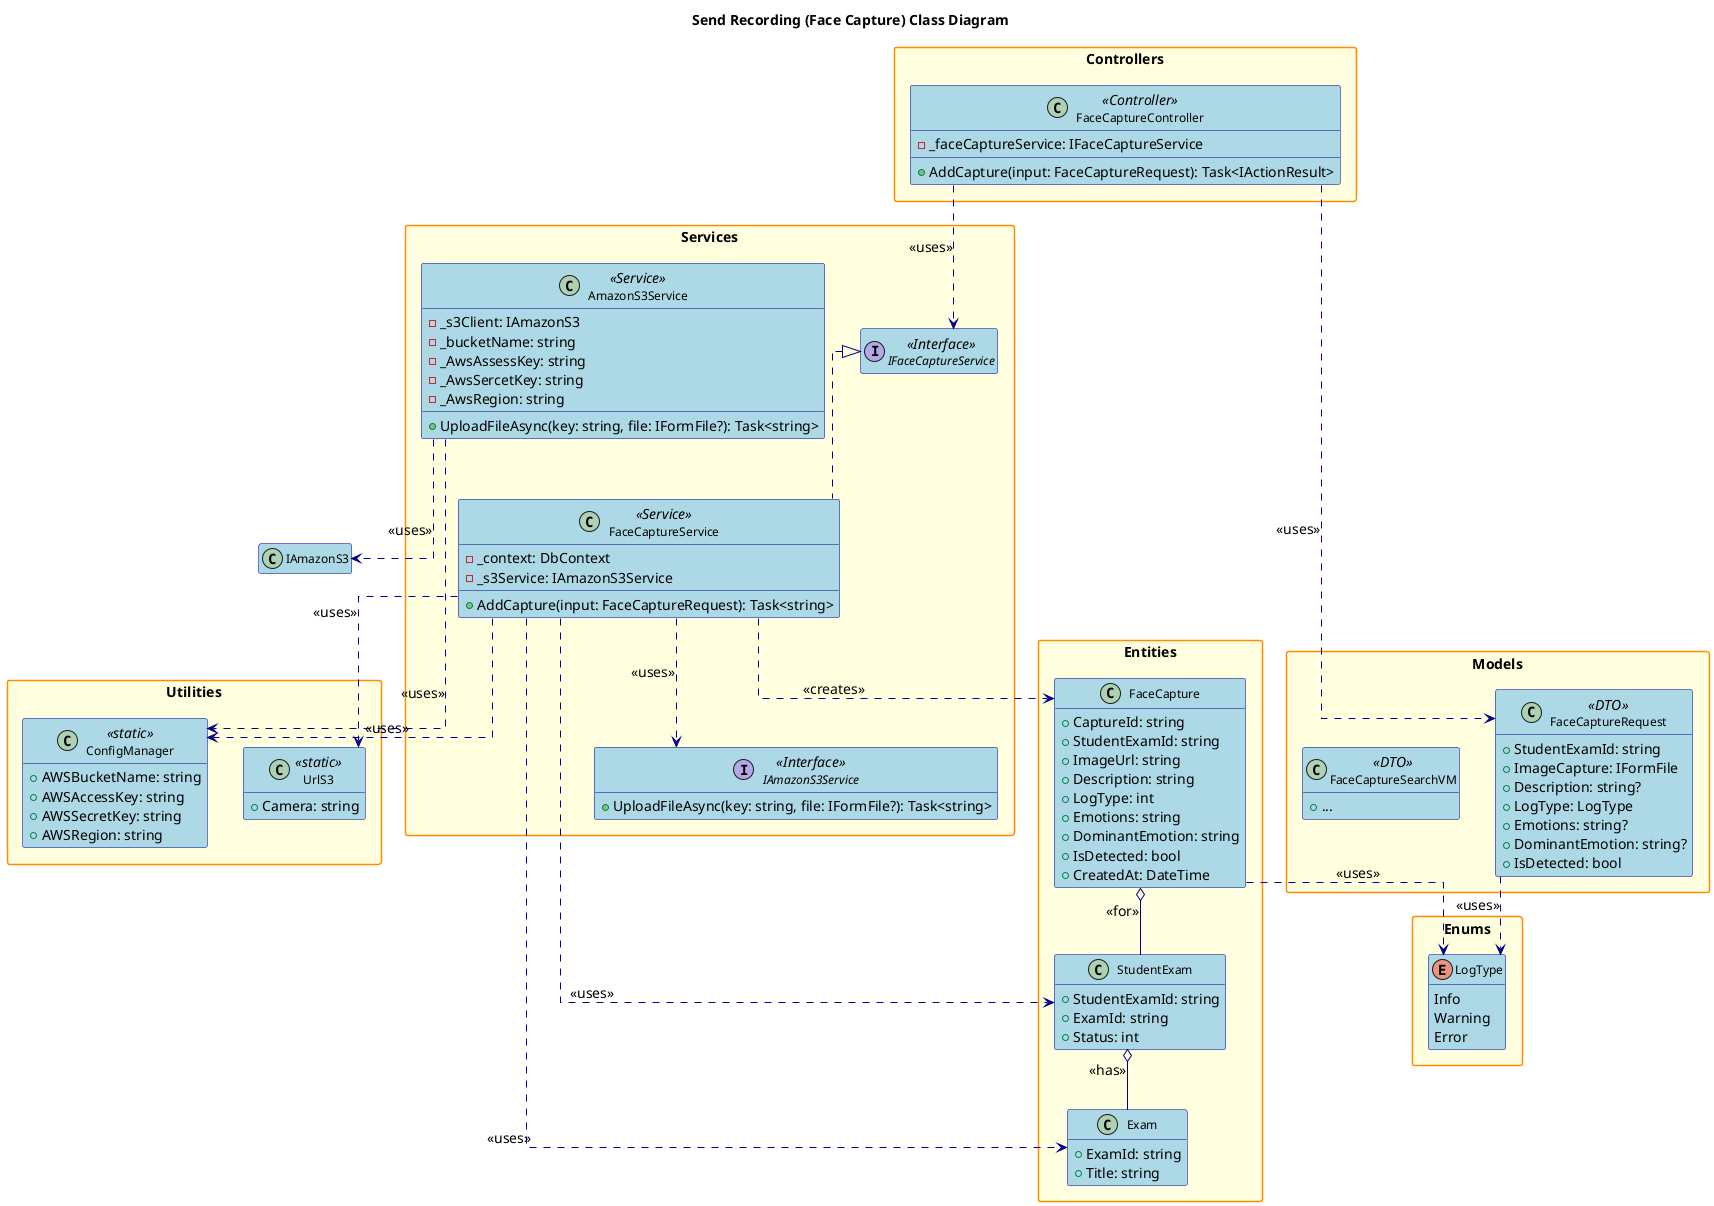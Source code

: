 @startuml
' Class Diagram for Send Recording (Face Capture) Feature

title Send Recording (Face Capture) Class Diagram

hide empty members
skinparam packageStyle rectangle
skinparam linetype ortho
skinparam defaultFontSize 14
skinparam defaultFontName Arial
skinparam classFontSize 12
skinparam classFontName Arial
skinparam noteFontSize 11
skinparam noteFontName Arial

' Increase spacing and sizing
skinparam class {
    BackgroundColor LightBlue
    BorderColor DarkBlue
    ArrowColor DarkBlue
    FontSize 12
}

skinparam package {
    BackgroundColor LightYellow
    BorderColor DarkOrange
    FontSize 14
    FontStyle bold
}

skinparam interface {
    BackgroundColor LightGreen
    BorderColor DarkGreen
    FontSize 12
}

skinparam enum {
    BackgroundColor LightCyan
    BorderColor DarkCyan
    FontSize 12
}

package "Controllers" {
    class FaceCaptureController <<Controller>> {
        - _faceCaptureService: IFaceCaptureService
        + AddCapture(input: FaceCaptureRequest): Task<IActionResult>
    }
}

package "Services" {
    interface IFaceCaptureService <<Interface>> {
    }
    class FaceCaptureService <<Service>> {
        - _context: DbContext
        - _s3Service: IAmazonS3Service
        + AddCapture(input: FaceCaptureRequest): Task<string>
    }
    interface IAmazonS3Service <<Interface>> {
        + UploadFileAsync(key: string, file: IFormFile?): Task<string>
    }
    class AmazonS3Service <<Service>> {
        - _s3Client: IAmazonS3
        - _bucketName: string
        - _AwsAssessKey: string
        - _AwsSercetKey: string
        - _AwsRegion: string
        + UploadFileAsync(key: string, file: IFormFile?): Task<string>
    }
}

package "Models" {
    class FaceCaptureRequest <<DTO>> {
        + StudentExamId: string
        + ImageCapture: IFormFile
        + Description: string?
        + LogType: LogType
        + Emotions: string?
        + DominantEmotion: string?
        + IsDetected: bool
    }
    class FaceCaptureSearchVM <<DTO>> {
        + ...
    }
}

package "Entities" {
    class FaceCapture {
        + CaptureId: string
        + StudentExamId: string
        + ImageUrl: string
        + Description: string
        + LogType: int
        + Emotions: string
        + DominantEmotion: string
        + IsDetected: bool
        + CreatedAt: DateTime
    }
    class StudentExam {
        + StudentExamId: string
        + ExamId: string
        + Status: int
    }
    class Exam {
        + ExamId: string
        + Title: string
    }
}

package "Enums" {
    enum LogType {
        Info
        Warning
        Error
    }
}

package "Utilities" {
    class UrlS3 <<static>> {
        + Camera: string
    }
    class ConfigManager <<static>> {
        + AWSBucketName: string
        + AWSAccessKey: string
        + AWSSecretKey: string
        + AWSRegion: string
    }
}

' Relationships
FaceCaptureController ..> IFaceCaptureService : <<uses>>
IFaceCaptureService <|.. FaceCaptureService
FaceCaptureController ..> FaceCaptureRequest : <<uses>>
FaceCaptureService ..> FaceCapture : <<creates>>
FaceCaptureService ..> StudentExam : <<uses>>
FaceCaptureService ..> Exam : <<uses>>
FaceCaptureService ..> IAmazonS3Service : <<uses>>
FaceCaptureService ..> UrlS3 : <<uses>>
FaceCaptureService ..> ConfigManager : <<uses>>
AmazonS3Service ..> IAmazonS3 : <<uses>>
AmazonS3Service ..> ConfigManager : <<uses>>
FaceCapture o-- StudentExam : <<for>>
StudentExam o-- Exam : <<has>>
FaceCapture ..> LogType : <<uses>>
FaceCaptureRequest ..> LogType : <<uses>>

@enduml 